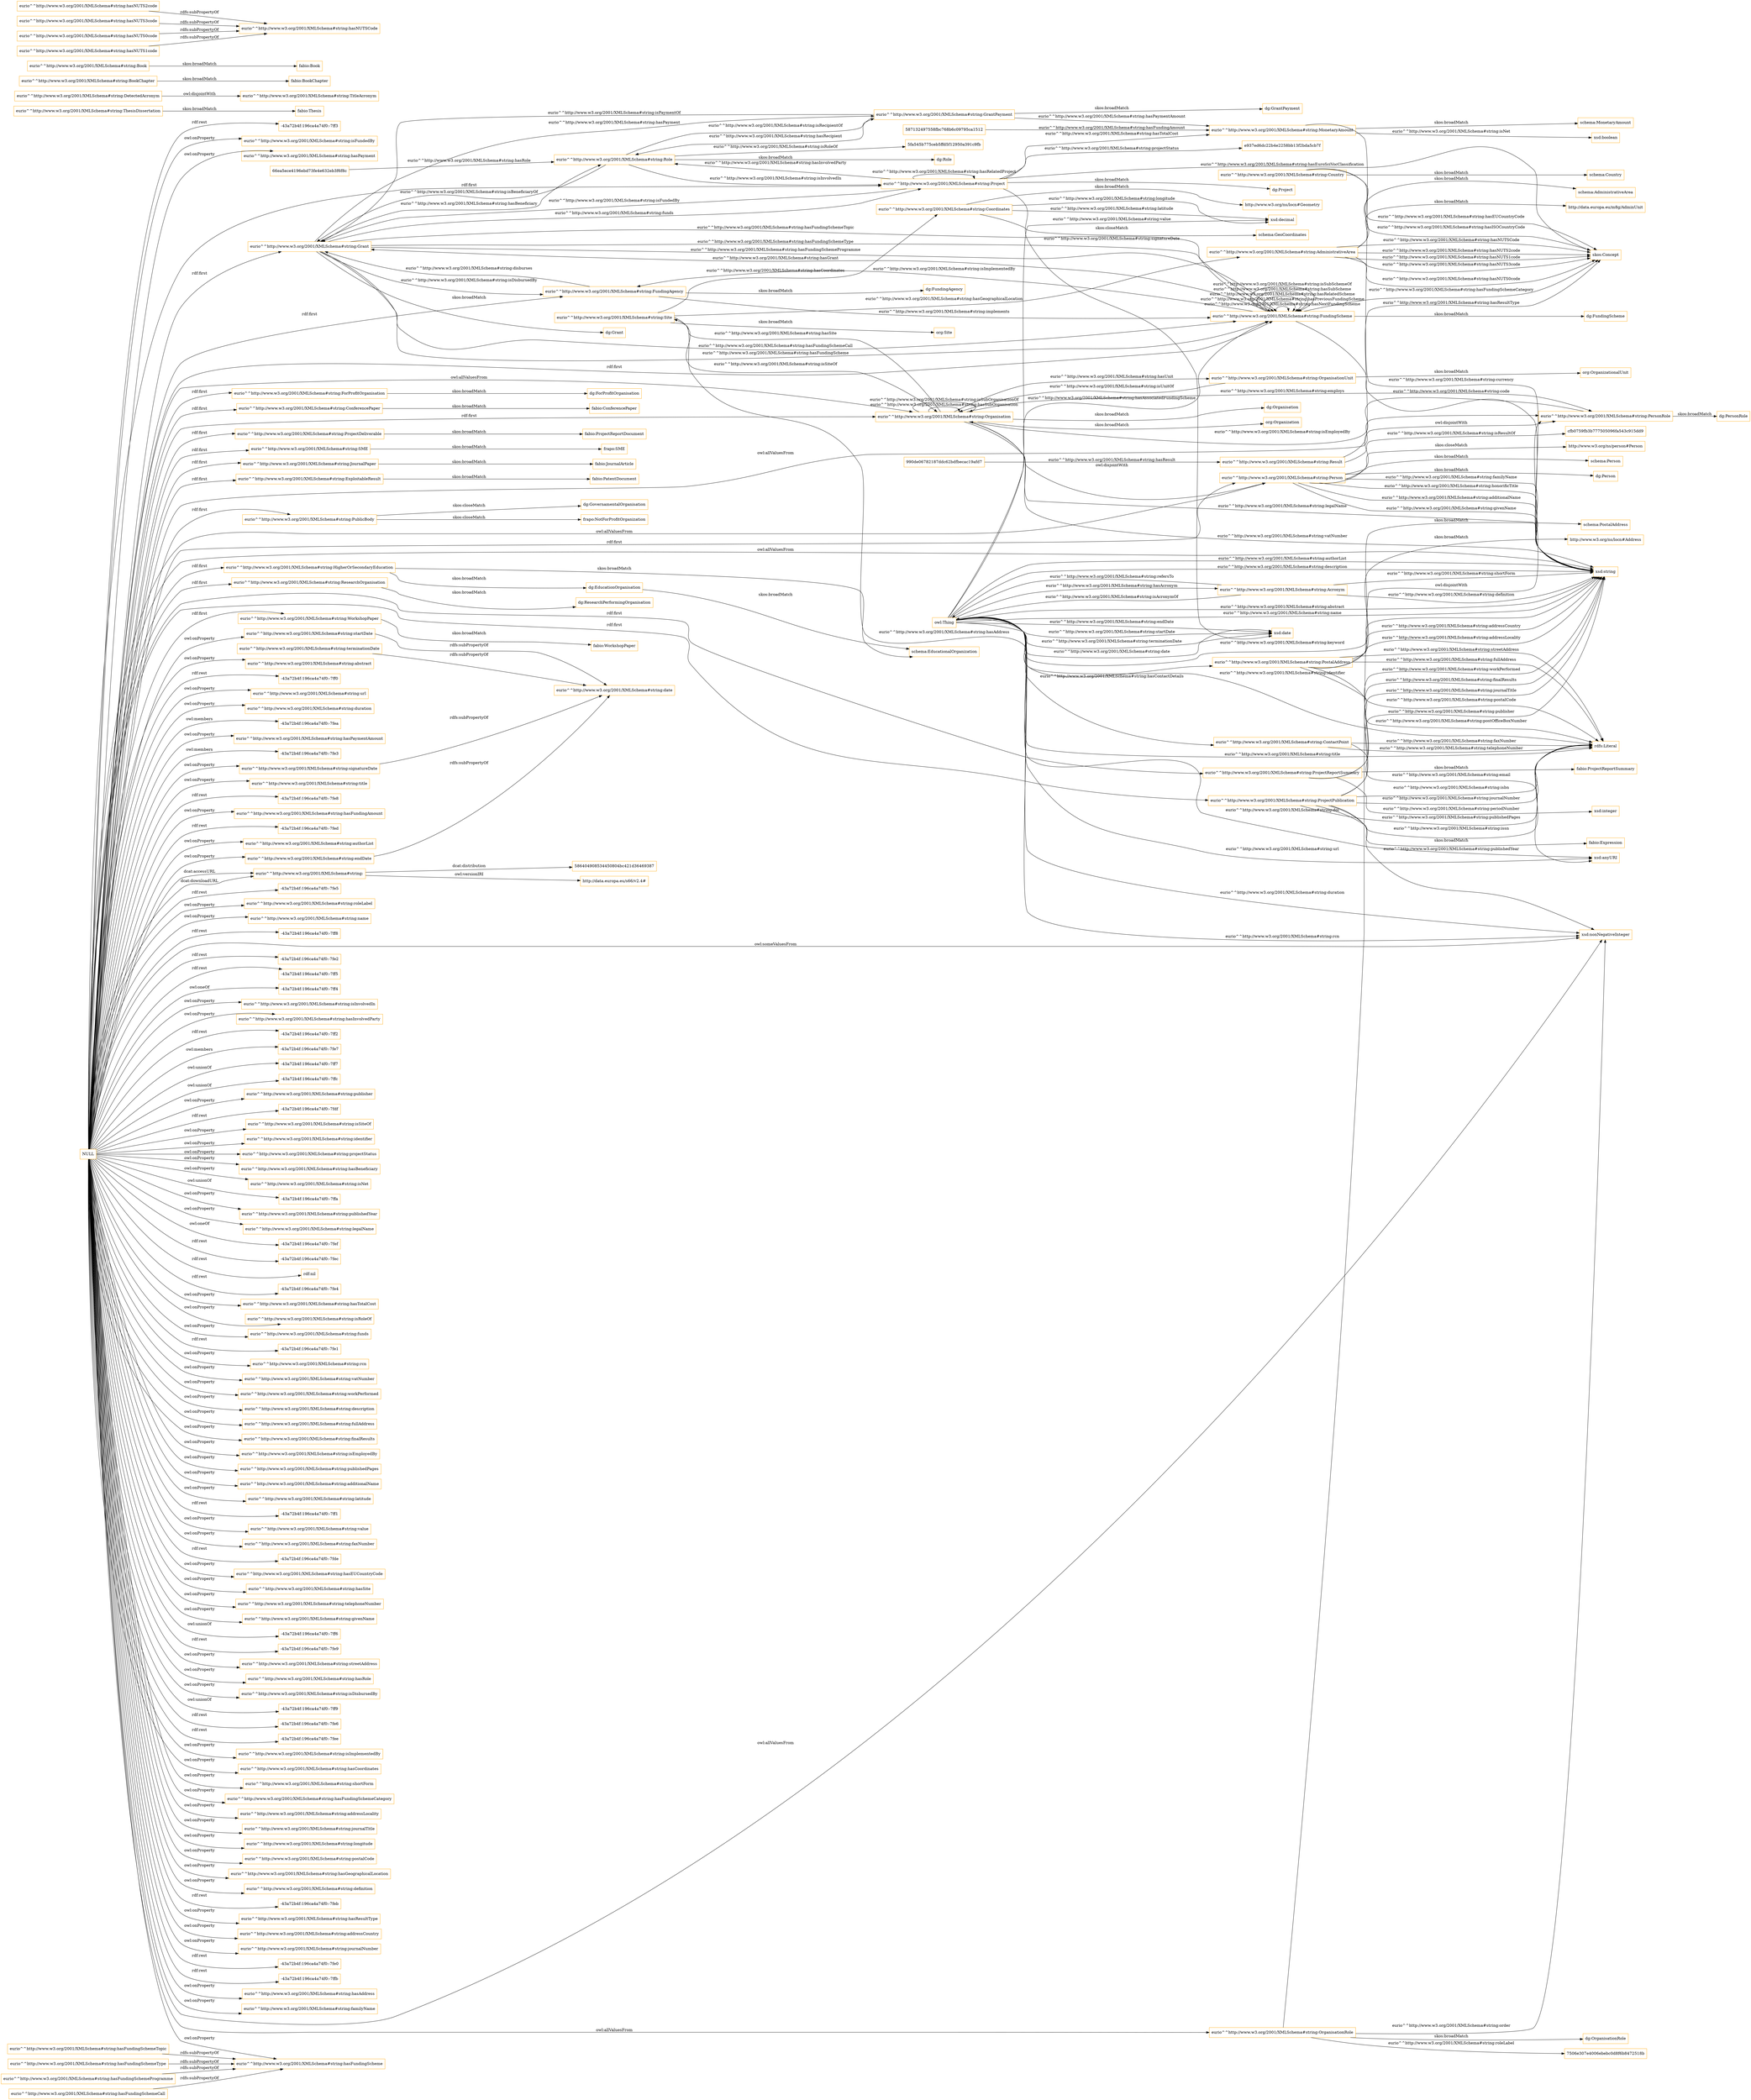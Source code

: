 digraph ar2dtool_diagram { 
rankdir=LR;
size="1501"
node [shape = rectangle, color="orange"]; "eurio^^http://www.w3.org/2001/XMLSchema#string:Grant" "eurio^^http://www.w3.org/2001/XMLSchema#string:Site" "eurio^^http://www.w3.org/2001/XMLSchema#string:AdministrativeArea" "eurio^^http://www.w3.org/2001/XMLSchema#string:Person" "eurio^^http://www.w3.org/2001/XMLSchema#string:ProjectReportSummary" "eurio^^http://www.w3.org/2001/XMLSchema#string:ThesisDissertation" "eurio^^http://www.w3.org/2001/XMLSchema#string:ForProfitOrganisation" "990de06782187ddc62bdfbecac19afd7" "eurio^^http://www.w3.org/2001/XMLSchema#string:ConferencePaper" "eurio^^http://www.w3.org/2001/XMLSchema#string:FundingAgency" "eurio^^http://www.w3.org/2001/XMLSchema#string:ProjectPublication" "eurio^^http://www.w3.org/2001/XMLSchema#string:ProjectDeliverable" "eurio^^http://www.w3.org/2001/XMLSchema#string:TitleAcronym" "eurio^^http://www.w3.org/2001/XMLSchema#string:Role" "eurio^^http://www.w3.org/2001/XMLSchema#string:SME" "eurio^^http://www.w3.org/2001/XMLSchema#string:DetectedAcronym" "eurio^^http://www.w3.org/2001/XMLSchema#string:JournalPaper" "66ea5ece4196ebd73fe4e632eb3f6f8c" "eurio^^http://www.w3.org/2001/XMLSchema#string:BookChapter" "eurio^^http://www.w3.org/2001/XMLSchema#string:GrantPayment" "eurio^^http://www.w3.org/2001/XMLSchema#string:ExploitableResult" "eurio^^http://www.w3.org/2001/XMLSchema#string:Book" "eurio^^http://www.w3.org/2001/XMLSchema#string:FundingScheme" "eurio^^http://www.w3.org/2001/XMLSchema#string:PublicBody" "eurio^^http://www.w3.org/2001/XMLSchema#string:Acronym" "eurio^^http://www.w3.org/2001/XMLSchema#string:Country" "cfb0759fb3b777505096fa543c915dd9" "eurio^^http://www.w3.org/2001/XMLSchema#string:Organisation" "5fa545b775ceb5ffd5f12950a391c9fb" "skos:Concept" "eurio^^http://www.w3.org/2001/XMLSchema#string:ContactPoint" "eurio^^http://www.w3.org/2001/XMLSchema#string:Coordinates" "eurio^^http://www.w3.org/2001/XMLSchema#string:HigherOrSecondaryEducation" "eurio^^http://www.w3.org/2001/XMLSchema#string:OrganisationRole" "eurio^^http://www.w3.org/2001/XMLSchema#string:PostalAddress" "eurio^^http://www.w3.org/2001/XMLSchema#string:ResearchOrganisation" "eurio^^http://www.w3.org/2001/XMLSchema#string:Result" "eurio^^http://www.w3.org/2001/XMLSchema#string:OrganisationUnit" "eurio^^http://www.w3.org/2001/XMLSchema#string:PersonRole" "eurio^^http://www.w3.org/2001/XMLSchema#string:Project" "587132497558fbc768b6c09795ca1512" "eurio^^http://www.w3.org/2001/XMLSchema#string:MonetaryAmount" "eurio^^http://www.w3.org/2001/XMLSchema#string:WorkshopPaper" ; /*classes style*/
	"eurio^^http://www.w3.org/2001/XMLSchema#string:signatureDate" -> "eurio^^http://www.w3.org/2001/XMLSchema#string:date" [ label = "rdfs:subPropertyOf" ];
	"eurio^^http://www.w3.org/2001/XMLSchema#string:SME" -> "frapo:SME" [ label = "skos:broadMatch" ];
	"eurio^^http://www.w3.org/2001/XMLSchema#string:Site" -> "org:Site" [ label = "skos:broadMatch" ];
	"eurio^^http://www.w3.org/2001/XMLSchema#string:ExploitableResult" -> "fabio:PatentDocument" [ label = "skos:broadMatch" ];
	"dg:EducationOrganisation" -> "schema:EducationalOrganization" [ label = "skos:broadMatch" ];
	"eurio^^http://www.w3.org/2001/XMLSchema#string:Project" -> "dg:Project" [ label = "skos:broadMatch" ];
	"eurio^^http://www.w3.org/2001/XMLSchema#string:MonetaryAmount" -> "schema:MonetaryAmount" [ label = "skos:broadMatch" ];
	"eurio^^http://www.w3.org/2001/XMLSchema#string:OrganisationRole" -> "dg:OrganisationRole" [ label = "skos:broadMatch" ];
	"eurio^^http://www.w3.org/2001/XMLSchema#string:OrganisationRole" -> "eurio^^http://www.w3.org/2001/XMLSchema#string:PersonRole" [ label = "owl:disjointWith" ];
	"eurio^^http://www.w3.org/2001/XMLSchema#string:endDate" -> "eurio^^http://www.w3.org/2001/XMLSchema#string:date" [ label = "rdfs:subPropertyOf" ];
	"eurio^^http://www.w3.org/2001/XMLSchema#string:hasFundingSchemeTopic" -> "eurio^^http://www.w3.org/2001/XMLSchema#string:hasFundingScheme" [ label = "rdfs:subPropertyOf" ];
	"eurio^^http://www.w3.org/2001/XMLSchema#string:ProjectDeliverable" -> "fabio:ProjectReportDocument" [ label = "skos:broadMatch" ];
	"eurio^^http://www.w3.org/2001/XMLSchema#string:DetectedAcronym" -> "eurio^^http://www.w3.org/2001/XMLSchema#string:TitleAcronym" [ label = "owl:disjointWith" ];
	"eurio^^http://www.w3.org/2001/XMLSchema#string:ForProfitOrganisation" -> "dg:ForProfitOrganisation" [ label = "skos:broadMatch" ];
	"eurio^^http://www.w3.org/2001/XMLSchema#string:Organisation" -> "dg:Organisation" [ label = "skos:broadMatch" ];
	"eurio^^http://www.w3.org/2001/XMLSchema#string:Organisation" -> "org:Organization" [ label = "skos:broadMatch" ];
	"eurio^^http://www.w3.org/2001/XMLSchema#string:Organisation" -> "eurio^^http://www.w3.org/2001/XMLSchema#string:Person" [ label = "owl:disjointWith" ];
	"eurio^^http://www.w3.org/2001/XMLSchema#string:Grant" -> "dg:Grant" [ label = "skos:broadMatch" ];
	"eurio^^http://www.w3.org/2001/XMLSchema#string:BookChapter" -> "fabio:BookChapter" [ label = "skos:broadMatch" ];
	"eurio^^http://www.w3.org/2001/XMLSchema#string:hasFundingSchemeType" -> "eurio^^http://www.w3.org/2001/XMLSchema#string:hasFundingScheme" [ label = "rdfs:subPropertyOf" ];
	"eurio^^http://www.w3.org/2001/XMLSchema#string:terminationDate" -> "eurio^^http://www.w3.org/2001/XMLSchema#string:date" [ label = "rdfs:subPropertyOf" ];
	"eurio^^http://www.w3.org/2001/XMLSchema#string:hasFundingSchemeProgramme" -> "eurio^^http://www.w3.org/2001/XMLSchema#string:hasFundingScheme" [ label = "rdfs:subPropertyOf" ];
	"eurio^^http://www.w3.org/2001/XMLSchema#string:ProjectPublication" -> "fabio:Expression" [ label = "skos:broadMatch" ];
	"eurio^^http://www.w3.org/2001/XMLSchema#string:hasNUTS2code" -> "eurio^^http://www.w3.org/2001/XMLSchema#string:hasNUTSCode" [ label = "rdfs:subPropertyOf" ];
	"eurio^^http://www.w3.org/2001/XMLSchema#string:hasFundingSchemeCall" -> "eurio^^http://www.w3.org/2001/XMLSchema#string:hasFundingScheme" [ label = "rdfs:subPropertyOf" ];
	"eurio^^http://www.w3.org/2001/XMLSchema#string:AdministrativeArea" -> "schema:AdministrativeArea" [ label = "skos:broadMatch" ];
	"eurio^^http://www.w3.org/2001/XMLSchema#string:AdministrativeArea" -> "http://data.europa.eu/m8g/AdminUnit" [ label = "skos:broadMatch" ];
	"eurio^^http://www.w3.org/2001/XMLSchema#string:ConferencePaper" -> "fabio:ConferencePaper" [ label = "skos:broadMatch" ];
	"eurio^^http://www.w3.org/2001/XMLSchema#string:hasNUTS3code" -> "eurio^^http://www.w3.org/2001/XMLSchema#string:hasNUTSCode" [ label = "rdfs:subPropertyOf" ];
	"eurio^^http://www.w3.org/2001/XMLSchema#string:hasNUTS0code" -> "eurio^^http://www.w3.org/2001/XMLSchema#string:hasNUTSCode" [ label = "rdfs:subPropertyOf" ];
	"eurio^^http://www.w3.org/2001/XMLSchema#string:hasNUTS1code" -> "eurio^^http://www.w3.org/2001/XMLSchema#string:hasNUTSCode" [ label = "rdfs:subPropertyOf" ];
	"eurio^^http://www.w3.org/2001/XMLSchema#string:ResearchOrganisation" -> "dg:ResearchPerformingOrganisation" [ label = "skos:broadMatch" ];
	"eurio^^http://www.w3.org/2001/XMLSchema#string:Country" -> "schema:Country" [ label = "skos:broadMatch" ];
	"eurio^^http://www.w3.org/2001/XMLSchema#string:" -> "586404908534450804bc421d36469387" [ label = "dcat:distribution" ];
	"eurio^^http://www.w3.org/2001/XMLSchema#string:" -> "http://data.europa.eu/s66/v2.4#" [ label = "owl:versionIRI" ];
	"NULL" -> "eurio^^http://www.w3.org/2001/XMLSchema#string:ForProfitOrganisation" [ label = "rdf:first" ];
	"NULL" -> "eurio^^http://www.w3.org/2001/XMLSchema#string:ProjectReportSummary" [ label = "rdf:first" ];
	"NULL" -> "eurio^^http://www.w3.org/2001/XMLSchema#string:ExploitableResult" [ label = "rdf:first" ];
	"NULL" -> "eurio^^http://www.w3.org/2001/XMLSchema#string:abstract" [ label = "owl:onProperty" ];
	"NULL" -> "eurio^^http://www.w3.org/2001/XMLSchema#string:PersonRole" [ label = "owl:allValuesFrom" ];
	"NULL" -> "-43a72b4f:196ca4a74f0:-7ff0" [ label = "rdf:rest" ];
	"NULL" -> "eurio^^http://www.w3.org/2001/XMLSchema#string:url" [ label = "owl:onProperty" ];
	"NULL" -> "eurio^^http://www.w3.org/2001/XMLSchema#string:endDate" [ label = "owl:onProperty" ];
	"NULL" -> "eurio^^http://www.w3.org/2001/XMLSchema#string:duration" [ label = "owl:onProperty" ];
	"NULL" -> "eurio^^http://www.w3.org/2001/XMLSchema#string:ProjectDeliverable" [ label = "rdf:first" ];
	"NULL" -> "eurio^^http://www.w3.org/2001/XMLSchema#string:Organisation" [ label = "owl:allValuesFrom" ];
	"NULL" -> "-43a72b4f:196ca4a74f0:-7fea" [ label = "owl:members" ];
	"NULL" -> "eurio^^http://www.w3.org/2001/XMLSchema#string:hasPaymentAmount" [ label = "owl:onProperty" ];
	"NULL" -> "-43a72b4f:196ca4a74f0:-7fe3" [ label = "owl:members" ];
	"NULL" -> "eurio^^http://www.w3.org/2001/XMLSchema#string:startDate" [ label = "owl:onProperty" ];
	"NULL" -> "eurio^^http://www.w3.org/2001/XMLSchema#string:title" [ label = "owl:onProperty" ];
	"NULL" -> "-43a72b4f:196ca4a74f0:-7fe8" [ label = "rdf:rest" ];
	"NULL" -> "eurio^^http://www.w3.org/2001/XMLSchema#string:hasFundingAmount" [ label = "owl:onProperty" ];
	"NULL" -> "-43a72b4f:196ca4a74f0:-7fed" [ label = "rdf:rest" ];
	"NULL" -> "eurio^^http://www.w3.org/2001/XMLSchema#string:authorList" [ label = "owl:onProperty" ];
	"NULL" -> "xsd:nonNegativeInteger" [ label = "owl:someValuesFrom" ];
	"NULL" -> "-43a72b4f:196ca4a74f0:-7fe5" [ label = "rdf:rest" ];
	"NULL" -> "eurio^^http://www.w3.org/2001/XMLSchema#string:roleLabel" [ label = "owl:onProperty" ];
	"NULL" -> "eurio^^http://www.w3.org/2001/XMLSchema#string:name" [ label = "owl:onProperty" ];
	"NULL" -> "-43a72b4f:196ca4a74f0:-7ff8" [ label = "rdf:rest" ];
	"NULL" -> "xsd:string" [ label = "owl:allValuesFrom" ];
	"NULL" -> "-43a72b4f:196ca4a74f0:-7fe2" [ label = "rdf:rest" ];
	"NULL" -> "eurio^^http://www.w3.org/2001/XMLSchema#string:Person" [ label = "rdf:first" ];
	"NULL" -> "eurio^^http://www.w3.org/2001/XMLSchema#string:SME" [ label = "rdf:first" ];
	"NULL" -> "eurio^^http://www.w3.org/2001/XMLSchema#string:FundingAgency" [ label = "rdf:first" ];
	"NULL" -> "-43a72b4f:196ca4a74f0:-7ff5" [ label = "rdf:rest" ];
	"NULL" -> "-43a72b4f:196ca4a74f0:-7ff4" [ label = "owl:oneOf" ];
	"NULL" -> "eurio^^http://www.w3.org/2001/XMLSchema#string:isInvolvedIn" [ label = "owl:onProperty" ];
	"NULL" -> "eurio^^http://www.w3.org/2001/XMLSchema#string:PublicBody" [ label = "rdf:first" ];
	"NULL" -> "eurio^^http://www.w3.org/2001/XMLSchema#string:hasInvolvedParty" [ label = "owl:onProperty" ];
	"NULL" -> "-43a72b4f:196ca4a74f0:-7ff2" [ label = "rdf:rest" ];
	"NULL" -> "-43a72b4f:196ca4a74f0:-7fe7" [ label = "owl:members" ];
	"NULL" -> "-43a72b4f:196ca4a74f0:-7ff7" [ label = "owl:unionOf" ];
	"NULL" -> "-43a72b4f:196ca4a74f0:-7ffc" [ label = "owl:unionOf" ];
	"NULL" -> "eurio^^http://www.w3.org/2001/XMLSchema#string:ConferencePaper" [ label = "rdf:first" ];
	"NULL" -> "eurio^^http://www.w3.org/2001/XMLSchema#string:publisher" [ label = "owl:onProperty" ];
	"NULL" -> "-43a72b4f:196ca4a74f0:-7fdf" [ label = "rdf:rest" ];
	"NULL" -> "eurio^^http://www.w3.org/2001/XMLSchema#string:FundingScheme" [ label = "rdf:first" ];
	"NULL" -> "eurio^^http://www.w3.org/2001/XMLSchema#string:isSiteOf" [ label = "owl:onProperty" ];
	"NULL" -> "eurio^^http://www.w3.org/2001/XMLSchema#string:identifier" [ label = "owl:onProperty" ];
	"NULL" -> "eurio^^http://www.w3.org/2001/XMLSchema#string:projectStatus" [ label = "owl:onProperty" ];
	"NULL" -> "eurio^^http://www.w3.org/2001/XMLSchema#string:hasBeneficiary" [ label = "owl:onProperty" ];
	"NULL" -> "eurio^^http://www.w3.org/2001/XMLSchema#string:isNet" [ label = "owl:onProperty" ];
	"NULL" -> "eurio^^http://www.w3.org/2001/XMLSchema#string:HigherOrSecondaryEducation" [ label = "rdf:first" ];
	"NULL" -> "eurio^^http://www.w3.org/2001/XMLSchema#string:ResearchOrganisation" [ label = "rdf:first" ];
	"NULL" -> "-43a72b4f:196ca4a74f0:-7ffa" [ label = "owl:unionOf" ];
	"NULL" -> "eurio^^http://www.w3.org/2001/XMLSchema#string:publishedYear" [ label = "owl:onProperty" ];
	"NULL" -> "eurio^^http://www.w3.org/2001/XMLSchema#string:legalName" [ label = "owl:onProperty" ];
	"NULL" -> "-43a72b4f:196ca4a74f0:-7fef" [ label = "owl:oneOf" ];
	"NULL" -> "-43a72b4f:196ca4a74f0:-7fec" [ label = "rdf:rest" ];
	"NULL" -> "rdf:nil" [ label = "rdf:rest" ];
	"NULL" -> "-43a72b4f:196ca4a74f0:-7fe4" [ label = "rdf:rest" ];
	"NULL" -> "eurio^^http://www.w3.org/2001/XMLSchema#string:hasTotalCost" [ label = "owl:onProperty" ];
	"NULL" -> "eurio^^http://www.w3.org/2001/XMLSchema#string:isRoleOf" [ label = "owl:onProperty" ];
	"NULL" -> "eurio^^http://www.w3.org/2001/XMLSchema#string:funds" [ label = "owl:onProperty" ];
	"NULL" -> "-43a72b4f:196ca4a74f0:-7fe1" [ label = "rdf:rest" ];
	"NULL" -> "eurio^^http://www.w3.org/2001/XMLSchema#string:rcn" [ label = "owl:onProperty" ];
	"NULL" -> "eurio^^http://www.w3.org/2001/XMLSchema#string:vatNumber" [ label = "owl:onProperty" ];
	"NULL" -> "xsd:nonNegativeInteger" [ label = "owl:allValuesFrom" ];
	"NULL" -> "eurio^^http://www.w3.org/2001/XMLSchema#string:workPerformed" [ label = "owl:onProperty" ];
	"NULL" -> "eurio^^http://www.w3.org/2001/XMLSchema#string:description" [ label = "owl:onProperty" ];
	"NULL" -> "eurio^^http://www.w3.org/2001/XMLSchema#string:fullAddress" [ label = "owl:onProperty" ];
	"NULL" -> "eurio^^http://www.w3.org/2001/XMLSchema#string:finalResults" [ label = "owl:onProperty" ];
	"NULL" -> "eurio^^http://www.w3.org/2001/XMLSchema#string:signatureDate" [ label = "owl:onProperty" ];
	"NULL" -> "eurio^^http://www.w3.org/2001/XMLSchema#string:isEmployedBy" [ label = "owl:onProperty" ];
	"NULL" -> "eurio^^http://www.w3.org/2001/XMLSchema#string:publishedPages" [ label = "owl:onProperty" ];
	"NULL" -> "eurio^^http://www.w3.org/2001/XMLSchema#string:Project" [ label = "rdf:first" ];
	"NULL" -> "eurio^^http://www.w3.org/2001/XMLSchema#string:additionalName" [ label = "owl:onProperty" ];
	"NULL" -> "eurio^^http://www.w3.org/2001/XMLSchema#string:latitude" [ label = "owl:onProperty" ];
	"NULL" -> "-43a72b4f:196ca4a74f0:-7ff1" [ label = "rdf:rest" ];
	"NULL" -> "eurio^^http://www.w3.org/2001/XMLSchema#string:Person" [ label = "owl:allValuesFrom" ];
	"NULL" -> "eurio^^http://www.w3.org/2001/XMLSchema#string:value" [ label = "owl:onProperty" ];
	"NULL" -> "eurio^^http://www.w3.org/2001/XMLSchema#string:faxNumber" [ label = "owl:onProperty" ];
	"NULL" -> "eurio^^http://www.w3.org/2001/XMLSchema#string:Organisation" [ label = "rdf:first" ];
	"NULL" -> "-43a72b4f:196ca4a74f0:-7fde" [ label = "rdf:rest" ];
	"NULL" -> "eurio^^http://www.w3.org/2001/XMLSchema#string:hasEUCountryCode" [ label = "owl:onProperty" ];
	"NULL" -> "eurio^^http://www.w3.org/2001/XMLSchema#string:ProjectPublication" [ label = "rdf:first" ];
	"NULL" -> "eurio^^http://www.w3.org/2001/XMLSchema#string:hasSite" [ label = "owl:onProperty" ];
	"NULL" -> "eurio^^http://www.w3.org/2001/XMLSchema#string:telephoneNumber" [ label = "owl:onProperty" ];
	"NULL" -> "eurio^^http://www.w3.org/2001/XMLSchema#string:givenName" [ label = "owl:onProperty" ];
	"NULL" -> "-43a72b4f:196ca4a74f0:-7ff6" [ label = "owl:unionOf" ];
	"NULL" -> "-43a72b4f:196ca4a74f0:-7fe9" [ label = "rdf:rest" ];
	"NULL" -> "eurio^^http://www.w3.org/2001/XMLSchema#string:streetAddress" [ label = "owl:onProperty" ];
	"NULL" -> "eurio^^http://www.w3.org/2001/XMLSchema#string:hasFundingScheme" [ label = "owl:onProperty" ];
	"NULL" -> "eurio^^http://www.w3.org/2001/XMLSchema#string:hasRole" [ label = "owl:onProperty" ];
	"NULL" -> "eurio^^http://www.w3.org/2001/XMLSchema#string:isDisbursedBy" [ label = "owl:onProperty" ];
	"NULL" -> "-43a72b4f:196ca4a74f0:-7ff9" [ label = "owl:unionOf" ];
	"NULL" -> "-43a72b4f:196ca4a74f0:-7fe6" [ label = "rdf:rest" ];
	"NULL" -> "-43a72b4f:196ca4a74f0:-7fee" [ label = "rdf:rest" ];
	"NULL" -> "eurio^^http://www.w3.org/2001/XMLSchema#string:isImplementedBy" [ label = "owl:onProperty" ];
	"NULL" -> "eurio^^http://www.w3.org/2001/XMLSchema#string:hasCoordinates" [ label = "owl:onProperty" ];
	"NULL" -> "eurio^^http://www.w3.org/2001/XMLSchema#string:shortForm" [ label = "owl:onProperty" ];
	"NULL" -> "eurio^^http://www.w3.org/2001/XMLSchema#string:hasFundingSchemeCategory" [ label = "owl:onProperty" ];
	"NULL" -> "eurio^^http://www.w3.org/2001/XMLSchema#string:addressLocality" [ label = "owl:onProperty" ];
	"NULL" -> "eurio^^http://www.w3.org/2001/XMLSchema#string:journalTitle" [ label = "owl:onProperty" ];
	"NULL" -> "eurio^^http://www.w3.org/2001/XMLSchema#string:longitude" [ label = "owl:onProperty" ];
	"NULL" -> "eurio^^http://www.w3.org/2001/XMLSchema#string:postalCode" [ label = "owl:onProperty" ];
	"NULL" -> "eurio^^http://www.w3.org/2001/XMLSchema#string:hasGeographicalLocation" [ label = "owl:onProperty" ];
	"NULL" -> "eurio^^http://www.w3.org/2001/XMLSchema#string:definition" [ label = "owl:onProperty" ];
	"NULL" -> "-43a72b4f:196ca4a74f0:-7feb" [ label = "rdf:rest" ];
	"NULL" -> "eurio^^http://www.w3.org/2001/XMLSchema#string:Grant" [ label = "rdf:first" ];
	"NULL" -> "eurio^^http://www.w3.org/2001/XMLSchema#string:hasResultType" [ label = "owl:onProperty" ];
	"NULL" -> "eurio^^http://www.w3.org/2001/XMLSchema#string:" [ label = "dcat:downloadURL" ];
	"NULL" -> "eurio^^http://www.w3.org/2001/XMLSchema#string:addressCountry" [ label = "owl:onProperty" ];
	"NULL" -> "eurio^^http://www.w3.org/2001/XMLSchema#string:" [ label = "dcat:accessURL" ];
	"NULL" -> "eurio^^http://www.w3.org/2001/XMLSchema#string:journalNumber" [ label = "owl:onProperty" ];
	"NULL" -> "-43a72b4f:196ca4a74f0:-7fe0" [ label = "rdf:rest" ];
	"NULL" -> "eurio^^http://www.w3.org/2001/XMLSchema#string:JournalPaper" [ label = "rdf:first" ];
	"NULL" -> "eurio^^http://www.w3.org/2001/XMLSchema#string:WorkshopPaper" [ label = "rdf:first" ];
	"NULL" -> "-43a72b4f:196ca4a74f0:-7ffb" [ label = "rdf:rest" ];
	"NULL" -> "eurio^^http://www.w3.org/2001/XMLSchema#string:hasAddress" [ label = "owl:onProperty" ];
	"NULL" -> "eurio^^http://www.w3.org/2001/XMLSchema#string:familyName" [ label = "owl:onProperty" ];
	"NULL" -> "-43a72b4f:196ca4a74f0:-7ff3" [ label = "rdf:rest" ];
	"NULL" -> "eurio^^http://www.w3.org/2001/XMLSchema#string:OrganisationRole" [ label = "owl:allValuesFrom" ];
	"NULL" -> "eurio^^http://www.w3.org/2001/XMLSchema#string:isFundedBy" [ label = "owl:onProperty" ];
	"NULL" -> "eurio^^http://www.w3.org/2001/XMLSchema#string:hasPayment" [ label = "owl:onProperty" ];
	"eurio^^http://www.w3.org/2001/XMLSchema#string:OrganisationUnit" -> "org:OrganizationalUnit" [ label = "skos:broadMatch" ];
	"eurio^^http://www.w3.org/2001/XMLSchema#string:Role" -> "dg:Role" [ label = "skos:broadMatch" ];
	"eurio^^http://www.w3.org/2001/XMLSchema#string:PublicBody" -> "dg:GovernamentalOrganisation" [ label = "skos:closeMatch" ];
	"eurio^^http://www.w3.org/2001/XMLSchema#string:PublicBody" -> "frapo:NotForProfitOrganization" [ label = "skos:closeMatch" ];
	"eurio^^http://www.w3.org/2001/XMLSchema#string:Person" -> "http://www.w3.org/ns/person#Person" [ label = "skos:closeMatch" ];
	"eurio^^http://www.w3.org/2001/XMLSchema#string:Person" -> "schema:Person" [ label = "skos:broadMatch" ];
	"eurio^^http://www.w3.org/2001/XMLSchema#string:Person" -> "eurio^^http://www.w3.org/2001/XMLSchema#string:PersonRole" [ label = "owl:disjointWith" ];
	"eurio^^http://www.w3.org/2001/XMLSchema#string:Person" -> "dg:Person" [ label = "skos:broadMatch" ];
	"eurio^^http://www.w3.org/2001/XMLSchema#string:Coordinates" -> "schema:GeoCoordinates" [ label = "skos:closeMatch" ];
	"eurio^^http://www.w3.org/2001/XMLSchema#string:Coordinates" -> "http://www.w3.org/ns/locn#Geometry" [ label = "skos:broadMatch" ];
	"eurio^^http://www.w3.org/2001/XMLSchema#string:FundingAgency" -> "dg:FundingAgency" [ label = "skos:broadMatch" ];
	"eurio^^http://www.w3.org/2001/XMLSchema#string:PostalAddress" -> "schema:PostalAddress" [ label = "skos:broadMatch" ];
	"eurio^^http://www.w3.org/2001/XMLSchema#string:PostalAddress" -> "http://www.w3.org/ns/locn#Address" [ label = "skos:broadMatch" ];
	"eurio^^http://www.w3.org/2001/XMLSchema#string:HigherOrSecondaryEducation" -> "dg:EducationOrganisation" [ label = "skos:broadMatch" ];
	"eurio^^http://www.w3.org/2001/XMLSchema#string:HigherOrSecondaryEducation" -> "schema:EducationalOrganization" [ label = "skos:broadMatch" ];
	"eurio^^http://www.w3.org/2001/XMLSchema#string:GrantPayment" -> "dg:GrantPayment" [ label = "skos:broadMatch" ];
	"eurio^^http://www.w3.org/2001/XMLSchema#string:startDate" -> "eurio^^http://www.w3.org/2001/XMLSchema#string:date" [ label = "rdfs:subPropertyOf" ];
	"eurio^^http://www.w3.org/2001/XMLSchema#string:WorkshopPaper" -> "fabio:WorkshopPaper" [ label = "skos:broadMatch" ];
	"eurio^^http://www.w3.org/2001/XMLSchema#string:PersonRole" -> "dg:PersonRole" [ label = "skos:broadMatch" ];
	"eurio^^http://www.w3.org/2001/XMLSchema#string:ProjectReportSummary" -> "fabio:ProjectReportSummary" [ label = "skos:broadMatch" ];
	"eurio^^http://www.w3.org/2001/XMLSchema#string:ThesisDissertation" -> "fabio:Thesis" [ label = "skos:broadMatch" ];
	"eurio^^http://www.w3.org/2001/XMLSchema#string:Book" -> "fabio:Book" [ label = "skos:broadMatch" ];
	"eurio^^http://www.w3.org/2001/XMLSchema#string:FundingScheme" -> "dg:FundingScheme" [ label = "skos:broadMatch" ];
	"eurio^^http://www.w3.org/2001/XMLSchema#string:JournalPaper" -> "fabio:JournalArticle" [ label = "skos:broadMatch" ];
	"eurio^^http://www.w3.org/2001/XMLSchema#string:GrantPayment" -> "eurio^^http://www.w3.org/2001/XMLSchema#string:Grant" [ label = "eurio^^http://www.w3.org/2001/XMLSchema#string:isPaymentOf" ];
	"eurio^^http://www.w3.org/2001/XMLSchema#string:ProjectPublication" -> "xsd:string" [ label = "eurio^^http://www.w3.org/2001/XMLSchema#string:journalTitle" ];
	"eurio^^http://www.w3.org/2001/XMLSchema#string:AdministrativeArea" -> "skos:Concept" [ label = "eurio^^http://www.w3.org/2001/XMLSchema#string:hasNUTS0code" ];
	"eurio^^http://www.w3.org/2001/XMLSchema#string:GrantPayment" -> "eurio^^http://www.w3.org/2001/XMLSchema#string:Role" [ label = "eurio^^http://www.w3.org/2001/XMLSchema#string:hasRecipient" ];
	"owl:Thing" -> "eurio^^http://www.w3.org/2001/XMLSchema#string:Acronym" [ label = "eurio^^http://www.w3.org/2001/XMLSchema#string:hasAcronym" ];
	"eurio^^http://www.w3.org/2001/XMLSchema#string:ProjectPublication" -> "rdfs:Literal" [ label = "eurio^^http://www.w3.org/2001/XMLSchema#string:journalNumber" ];
	"eurio^^http://www.w3.org/2001/XMLSchema#string:MonetaryAmount" -> "xsd:boolean" [ label = "eurio^^http://www.w3.org/2001/XMLSchema#string:isNet" ];
	"eurio^^http://www.w3.org/2001/XMLSchema#string:Acronym" -> "owl:Thing" [ label = "eurio^^http://www.w3.org/2001/XMLSchema#string:isAcronymOf" ];
	"eurio^^http://www.w3.org/2001/XMLSchema#string:Result" -> "skos:Concept" [ label = "eurio^^http://www.w3.org/2001/XMLSchema#string:hasResultType" ];
	"owl:Thing" -> "xsd:date" [ label = "eurio^^http://www.w3.org/2001/XMLSchema#string:terminationDate" ];
	"eurio^^http://www.w3.org/2001/XMLSchema#string:Coordinates" -> "xsd:decimal" [ label = "eurio^^http://www.w3.org/2001/XMLSchema#string:longitude" ];
	"eurio^^http://www.w3.org/2001/XMLSchema#string:PostalAddress" -> "xsd:string" [ label = "eurio^^http://www.w3.org/2001/XMLSchema#string:addressCountry" ];
	"eurio^^http://www.w3.org/2001/XMLSchema#string:ContactPoint" -> "rdfs:Literal" [ label = "eurio^^http://www.w3.org/2001/XMLSchema#string:faxNumber" ];
	"eurio^^http://www.w3.org/2001/XMLSchema#string:ProjectReportSummary" -> "xsd:integer" [ label = "eurio^^http://www.w3.org/2001/XMLSchema#string:periodNumber" ];
	"eurio^^http://www.w3.org/2001/XMLSchema#string:Acronym" -> "xsd:string" [ label = "eurio^^http://www.w3.org/2001/XMLSchema#string:shortForm" ];
	"eurio^^http://www.w3.org/2001/XMLSchema#string:Grant" -> "eurio^^http://www.w3.org/2001/XMLSchema#string:FundingScheme" [ label = "eurio^^http://www.w3.org/2001/XMLSchema#string:hasFundingSchemeProgramme" ];
	"eurio^^http://www.w3.org/2001/XMLSchema#string:Project" -> "eurio^^http://www.w3.org/2001/XMLSchema#string:Grant" [ label = "eurio^^http://www.w3.org/2001/XMLSchema#string:isFundedBy" ];
	"owl:Thing" -> "eurio^^http://www.w3.org/2001/XMLSchema#string:ContactPoint" [ label = "eurio^^http://www.w3.org/2001/XMLSchema#string:hasContactDetails" ];
	"eurio^^http://www.w3.org/2001/XMLSchema#string:Person" -> "xsd:string" [ label = "eurio^^http://www.w3.org/2001/XMLSchema#string:honorificTitle" ];
	"eurio^^http://www.w3.org/2001/XMLSchema#string:Acronym" -> "xsd:string" [ label = "eurio^^http://www.w3.org/2001/XMLSchema#string:definition" ];
	"eurio^^http://www.w3.org/2001/XMLSchema#string:FundingScheme" -> "eurio^^http://www.w3.org/2001/XMLSchema#string:Grant" [ label = "eurio^^http://www.w3.org/2001/XMLSchema#string:hasGrant" ];
	"owl:Thing" -> "xsd:date" [ label = "eurio^^http://www.w3.org/2001/XMLSchema#string:date" ];
	"eurio^^http://www.w3.org/2001/XMLSchema#string:FundingScheme" -> "eurio^^http://www.w3.org/2001/XMLSchema#string:FundingScheme" [ label = "eurio^^http://www.w3.org/2001/XMLSchema#string:hasNextFundingScheme" ];
	"eurio^^http://www.w3.org/2001/XMLSchema#string:ProjectPublication" -> "xsd:nonNegativeInteger" [ label = "eurio^^http://www.w3.org/2001/XMLSchema#string:publishedYear" ];
	"eurio^^http://www.w3.org/2001/XMLSchema#string:Organisation" -> "eurio^^http://www.w3.org/2001/XMLSchema#string:Organisation" [ label = "eurio^^http://www.w3.org/2001/XMLSchema#string:hasSubOrganisation" ];
	"eurio^^http://www.w3.org/2001/XMLSchema#string:Role" -> "eurio^^http://www.w3.org/2001/XMLSchema#string:Grant" [ label = "eurio^^http://www.w3.org/2001/XMLSchema#string:isBeneficiaryOf" ];
	"eurio^^http://www.w3.org/2001/XMLSchema#string:Role" -> "5fa545b775ceb5ffd5f12950a391c9fb" [ label = "eurio^^http://www.w3.org/2001/XMLSchema#string:isRoleOf" ];
	"eurio^^http://www.w3.org/2001/XMLSchema#string:Site" -> "eurio^^http://www.w3.org/2001/XMLSchema#string:Organisation" [ label = "eurio^^http://www.w3.org/2001/XMLSchema#string:isSiteOf" ];
	"eurio^^http://www.w3.org/2001/XMLSchema#string:Acronym" -> "owl:Thing" [ label = "eurio^^http://www.w3.org/2001/XMLSchema#string:refersTo" ];
	"eurio^^http://www.w3.org/2001/XMLSchema#string:AdministrativeArea" -> "skos:Concept" [ label = "eurio^^http://www.w3.org/2001/XMLSchema#string:hasNUTSCode" ];
	"owl:Thing" -> "xsd:string" [ label = "eurio^^http://www.w3.org/2001/XMLSchema#string:abstract" ];
	"eurio^^http://www.w3.org/2001/XMLSchema#string:Role" -> "eurio^^http://www.w3.org/2001/XMLSchema#string:GrantPayment" [ label = "eurio^^http://www.w3.org/2001/XMLSchema#string:isRecipientOf" ];
	"eurio^^http://www.w3.org/2001/XMLSchema#string:OrganisationRole" -> "7506e307e4006ebebc0d8f6b8472518b" [ label = "eurio^^http://www.w3.org/2001/XMLSchema#string:roleLabel" ];
	"eurio^^http://www.w3.org/2001/XMLSchema#string:Site" -> "eurio^^http://www.w3.org/2001/XMLSchema#string:Coordinates" [ label = "eurio^^http://www.w3.org/2001/XMLSchema#string:hasCoordinates" ];
	"eurio^^http://www.w3.org/2001/XMLSchema#string:Site" -> "eurio^^http://www.w3.org/2001/XMLSchema#string:PostalAddress" [ label = "eurio^^http://www.w3.org/2001/XMLSchema#string:hasAddress" ];
	"eurio^^http://www.w3.org/2001/XMLSchema#string:ProjectReportSummary" -> "xsd:string" [ label = "eurio^^http://www.w3.org/2001/XMLSchema#string:workPerformed" ];
	"owl:Thing" -> "xsd:string" [ label = "eurio^^http://www.w3.org/2001/XMLSchema#string:name" ];
	"eurio^^http://www.w3.org/2001/XMLSchema#string:OrganisationRole" -> "xsd:nonNegativeInteger" [ label = "eurio^^http://www.w3.org/2001/XMLSchema#string:order" ];
	"eurio^^http://www.w3.org/2001/XMLSchema#string:Project" -> "skos:Concept" [ label = "eurio^^http://www.w3.org/2001/XMLSchema#string:hasEuroSciVocClassification" ];
	"eurio^^http://www.w3.org/2001/XMLSchema#string:ContactPoint" -> "xsd:anyURI" [ label = "eurio^^http://www.w3.org/2001/XMLSchema#string:email" ];
	"eurio^^http://www.w3.org/2001/XMLSchema#string:Person" -> "xsd:string" [ label = "eurio^^http://www.w3.org/2001/XMLSchema#string:additionalName" ];
	"eurio^^http://www.w3.org/2001/XMLSchema#string:PostalAddress" -> "rdfs:Literal" [ label = "eurio^^http://www.w3.org/2001/XMLSchema#string:streetAddress" ];
	"eurio^^http://www.w3.org/2001/XMLSchema#string:MonetaryAmount" -> "xsd:string" [ label = "eurio^^http://www.w3.org/2001/XMLSchema#string:currency" ];
	"eurio^^http://www.w3.org/2001/XMLSchema#string:Coordinates" -> "xsd:decimal" [ label = "eurio^^http://www.w3.org/2001/XMLSchema#string:latitude" ];
	"eurio^^http://www.w3.org/2001/XMLSchema#string:Project" -> "eurio^^http://www.w3.org/2001/XMLSchema#string:MonetaryAmount" [ label = "eurio^^http://www.w3.org/2001/XMLSchema#string:hasTotalCost" ];
	"owl:Thing" -> "xsd:string" [ label = "eurio^^http://www.w3.org/2001/XMLSchema#string:keyword" ];
	"owl:Thing" -> "xsd:anyURI" [ label = "eurio^^http://www.w3.org/2001/XMLSchema#string:doi" ];
	"eurio^^http://www.w3.org/2001/XMLSchema#string:AdministrativeArea" -> "skos:Concept" [ label = "eurio^^http://www.w3.org/2001/XMLSchema#string:hasNUTS2code" ];
	"eurio^^http://www.w3.org/2001/XMLSchema#string:Person" -> "xsd:string" [ label = "eurio^^http://www.w3.org/2001/XMLSchema#string:givenName" ];
	"owl:Thing" -> "xsd:date" [ label = "eurio^^http://www.w3.org/2001/XMLSchema#string:endDate" ];
	"eurio^^http://www.w3.org/2001/XMLSchema#string:PostalAddress" -> "rdfs:Literal" [ label = "eurio^^http://www.w3.org/2001/XMLSchema#string:fullAddress" ];
	"eurio^^http://www.w3.org/2001/XMLSchema#string:ProjectPublication" -> "xsd:string" [ label = "eurio^^http://www.w3.org/2001/XMLSchema#string:publisher" ];
	"owl:Thing" -> "xsd:date" [ label = "eurio^^http://www.w3.org/2001/XMLSchema#string:startDate" ];
	"eurio^^http://www.w3.org/2001/XMLSchema#string:FundingScheme" -> "eurio^^http://www.w3.org/2001/XMLSchema#string:FundingScheme" [ label = "eurio^^http://www.w3.org/2001/XMLSchema#string:hasPreviousFundingScheme" ];
	"owl:Thing" -> "xsd:anyURI" [ label = "eurio^^http://www.w3.org/2001/XMLSchema#string:url" ];
	"eurio^^http://www.w3.org/2001/XMLSchema#string:PostalAddress" -> "rdfs:Literal" [ label = "eurio^^http://www.w3.org/2001/XMLSchema#string:postalCode" ];
	"eurio^^http://www.w3.org/2001/XMLSchema#string:Person" -> "xsd:string" [ label = "eurio^^http://www.w3.org/2001/XMLSchema#string:familyName" ];
	"eurio^^http://www.w3.org/2001/XMLSchema#string:Role" -> "eurio^^http://www.w3.org/2001/XMLSchema#string:Project" [ label = "eurio^^http://www.w3.org/2001/XMLSchema#string:isInvolvedIn" ];
	"587132497558fbc768b6c09795ca1512" -> "eurio^^http://www.w3.org/2001/XMLSchema#string:MonetaryAmount" [ label = "eurio^^http://www.w3.org/2001/XMLSchema#string:hasFundingAmount" ];
	"eurio^^http://www.w3.org/2001/XMLSchema#string:FundingScheme" -> "skos:Concept" [ label = "eurio^^http://www.w3.org/2001/XMLSchema#string:hasFundingSchemeCategory" ];
	"eurio^^http://www.w3.org/2001/XMLSchema#string:Grant" -> "eurio^^http://www.w3.org/2001/XMLSchema#string:FundingScheme" [ label = "eurio^^http://www.w3.org/2001/XMLSchema#string:hasFundingSchemeCall" ];
	"eurio^^http://www.w3.org/2001/XMLSchema#string:Project" -> "e937ed6dc22b4e2258bb13f2bda5cb7f" [ label = "eurio^^http://www.w3.org/2001/XMLSchema#string:projectStatus" ];
	"eurio^^http://www.w3.org/2001/XMLSchema#string:Result" -> "cfb0759fb3b777505096fa543c915dd9" [ label = "eurio^^http://www.w3.org/2001/XMLSchema#string:isResultOf" ];
	"eurio^^http://www.w3.org/2001/XMLSchema#string:Project" -> "eurio^^http://www.w3.org/2001/XMLSchema#string:Role" [ label = "eurio^^http://www.w3.org/2001/XMLSchema#string:hasInvolvedParty" ];
	"owl:Thing" -> "xsd:nonNegativeInteger" [ label = "eurio^^http://www.w3.org/2001/XMLSchema#string:rcn" ];
	"eurio^^http://www.w3.org/2001/XMLSchema#string:OrganisationUnit" -> "eurio^^http://www.w3.org/2001/XMLSchema#string:Organisation" [ label = "eurio^^http://www.w3.org/2001/XMLSchema#string:isUnitOf" ];
	"eurio^^http://www.w3.org/2001/XMLSchema#string:Organisation" -> "xsd:string" [ label = "eurio^^http://www.w3.org/2001/XMLSchema#string:legalName" ];
	"eurio^^http://www.w3.org/2001/XMLSchema#string:ContactPoint" -> "rdfs:Literal" [ label = "eurio^^http://www.w3.org/2001/XMLSchema#string:telephoneNumber" ];
	"eurio^^http://www.w3.org/2001/XMLSchema#string:ProjectPublication" -> "rdfs:Literal" [ label = "eurio^^http://www.w3.org/2001/XMLSchema#string:publishedPages" ];
	"eurio^^http://www.w3.org/2001/XMLSchema#string:FundingScheme" -> "eurio^^http://www.w3.org/2001/XMLSchema#string:FundingAgency" [ label = "eurio^^http://www.w3.org/2001/XMLSchema#string:isImplementedBy" ];
	"eurio^^http://www.w3.org/2001/XMLSchema#string:Project" -> "xsd:date" [ label = "eurio^^http://www.w3.org/2001/XMLSchema#string:signatureDate" ];
	"eurio^^http://www.w3.org/2001/XMLSchema#string:AdministrativeArea" -> "skos:Concept" [ label = "eurio^^http://www.w3.org/2001/XMLSchema#string:hasNUTS1code" ];
	"eurio^^http://www.w3.org/2001/XMLSchema#string:GrantPayment" -> "eurio^^http://www.w3.org/2001/XMLSchema#string:MonetaryAmount" [ label = "eurio^^http://www.w3.org/2001/XMLSchema#string:hasPaymentAmount" ];
	"eurio^^http://www.w3.org/2001/XMLSchema#string:FundingScheme" -> "eurio^^http://www.w3.org/2001/XMLSchema#string:FundingScheme" [ label = "eurio^^http://www.w3.org/2001/XMLSchema#string:hasRelatedScheme" ];
	"owl:Thing" -> "xsd:decimal" [ label = "eurio^^http://www.w3.org/2001/XMLSchema#string:value" ];
	"eurio^^http://www.w3.org/2001/XMLSchema#string:Site" -> "eurio^^http://www.w3.org/2001/XMLSchema#string:AdministrativeArea" [ label = "eurio^^http://www.w3.org/2001/XMLSchema#string:hasGeographicalLocation" ];
	"eurio^^http://www.w3.org/2001/XMLSchema#string:Grant" -> "eurio^^http://www.w3.org/2001/XMLSchema#string:Role" [ label = "eurio^^http://www.w3.org/2001/XMLSchema#string:hasBeneficiary" ];
	"eurio^^http://www.w3.org/2001/XMLSchema#string:PostalAddress" -> "xsd:string" [ label = "eurio^^http://www.w3.org/2001/XMLSchema#string:addressLocality" ];
	"eurio^^http://www.w3.org/2001/XMLSchema#string:Country" -> "skos:Concept" [ label = "eurio^^http://www.w3.org/2001/XMLSchema#string:hasEUCountryCode" ];
	"eurio^^http://www.w3.org/2001/XMLSchema#string:Grant" -> "eurio^^http://www.w3.org/2001/XMLSchema#string:FundingScheme" [ label = "eurio^^http://www.w3.org/2001/XMLSchema#string:hasFundingScheme" ];
	"eurio^^http://www.w3.org/2001/XMLSchema#string:FundingScheme" -> "eurio^^http://www.w3.org/2001/XMLSchema#string:FundingScheme" [ label = "eurio^^http://www.w3.org/2001/XMLSchema#string:hasSubScheme" ];
	"eurio^^http://www.w3.org/2001/XMLSchema#string:Organisation" -> "eurio^^http://www.w3.org/2001/XMLSchema#string:Site" [ label = "eurio^^http://www.w3.org/2001/XMLSchema#string:hasSite" ];
	"eurio^^http://www.w3.org/2001/XMLSchema#string:Project" -> "eurio^^http://www.w3.org/2001/XMLSchema#string:Project" [ label = "eurio^^http://www.w3.org/2001/XMLSchema#string:hasRelatedProject" ];
	"eurio^^http://www.w3.org/2001/XMLSchema#string:Country" -> "skos:Concept" [ label = "eurio^^http://www.w3.org/2001/XMLSchema#string:hasISOCountryCode" ];
	"eurio^^http://www.w3.org/2001/XMLSchema#string:ProjectReportSummary" -> "xsd:string" [ label = "eurio^^http://www.w3.org/2001/XMLSchema#string:finalResults" ];
	"eurio^^http://www.w3.org/2001/XMLSchema#string:Organisation" -> "eurio^^http://www.w3.org/2001/XMLSchema#string:Organisation" [ label = "eurio^^http://www.w3.org/2001/XMLSchema#string:isSubOrganisationOf" ];
	"eurio^^http://www.w3.org/2001/XMLSchema#string:PostalAddress" -> "rdfs:Literal" [ label = "eurio^^http://www.w3.org/2001/XMLSchema#string:postOfficeBoxNumber" ];
	"eurio^^http://www.w3.org/2001/XMLSchema#string:Grant" -> "eurio^^http://www.w3.org/2001/XMLSchema#string:FundingScheme" [ label = "eurio^^http://www.w3.org/2001/XMLSchema#string:hasFundingSchemeTopic" ];
	"eurio^^http://www.w3.org/2001/XMLSchema#string:Grant" -> "eurio^^http://www.w3.org/2001/XMLSchema#string:FundingAgency" [ label = "eurio^^http://www.w3.org/2001/XMLSchema#string:isDisbursedBy" ];
	"eurio^^http://www.w3.org/2001/XMLSchema#string:ProjectPublication" -> "rdfs:Literal" [ label = "eurio^^http://www.w3.org/2001/XMLSchema#string:issn" ];
	"eurio^^http://www.w3.org/2001/XMLSchema#string:FundingAgency" -> "eurio^^http://www.w3.org/2001/XMLSchema#string:Grant" [ label = "eurio^^http://www.w3.org/2001/XMLSchema#string:disburses" ];
	"eurio^^http://www.w3.org/2001/XMLSchema#string:Grant" -> "eurio^^http://www.w3.org/2001/XMLSchema#string:Project" [ label = "eurio^^http://www.w3.org/2001/XMLSchema#string:funds" ];
	"owl:Thing" -> "xsd:nonNegativeInteger" [ label = "eurio^^http://www.w3.org/2001/XMLSchema#string:duration" ];
	"eurio^^http://www.w3.org/2001/XMLSchema#string:Grant" -> "eurio^^http://www.w3.org/2001/XMLSchema#string:FundingScheme" [ label = "eurio^^http://www.w3.org/2001/XMLSchema#string:hasFundingSchemeType" ];
	"owl:Thing" -> "xsd:string" [ label = "eurio^^http://www.w3.org/2001/XMLSchema#string:authorList" ];
	"66ea5ece4196ebd73fe4e632eb3f6f8c" -> "eurio^^http://www.w3.org/2001/XMLSchema#string:Role" [ label = "eurio^^http://www.w3.org/2001/XMLSchema#string:hasRole" ];
	"eurio^^http://www.w3.org/2001/XMLSchema#string:FundingScheme" -> "eurio^^http://www.w3.org/2001/XMLSchema#string:FundingScheme" [ label = "eurio^^http://www.w3.org/2001/XMLSchema#string:isSubSchemeOf" ];
	"eurio^^http://www.w3.org/2001/XMLSchema#string:Grant" -> "eurio^^http://www.w3.org/2001/XMLSchema#string:GrantPayment" [ label = "eurio^^http://www.w3.org/2001/XMLSchema#string:hasPayment" ];
	"owl:Thing" -> "eurio^^http://www.w3.org/2001/XMLSchema#string:FundingScheme" [ label = "eurio^^http://www.w3.org/2001/XMLSchema#string:hasAssociatedFundingScheme" ];
	"990de06782187ddc62bdfbecac19afd7" -> "eurio^^http://www.w3.org/2001/XMLSchema#string:Result" [ label = "eurio^^http://www.w3.org/2001/XMLSchema#string:hasResult" ];
	"eurio^^http://www.w3.org/2001/XMLSchema#string:ProjectPublication" -> "rdfs:Literal" [ label = "eurio^^http://www.w3.org/2001/XMLSchema#string:isbn" ];
	"eurio^^http://www.w3.org/2001/XMLSchema#string:AdministrativeArea" -> "skos:Concept" [ label = "eurio^^http://www.w3.org/2001/XMLSchema#string:hasNUTS3code" ];
	"eurio^^http://www.w3.org/2001/XMLSchema#string:Organisation" -> "eurio^^http://www.w3.org/2001/XMLSchema#string:OrganisationUnit" [ label = "eurio^^http://www.w3.org/2001/XMLSchema#string:hasUnit" ];
	"eurio^^http://www.w3.org/2001/XMLSchema#string:Organisation" -> "eurio^^http://www.w3.org/2001/XMLSchema#string:PersonRole" [ label = "eurio^^http://www.w3.org/2001/XMLSchema#string:employs" ];
	"owl:Thing" -> "xsd:string" [ label = "eurio^^http://www.w3.org/2001/XMLSchema#string:description" ];
	"owl:Thing" -> "rdfs:Literal" [ label = "eurio^^http://www.w3.org/2001/XMLSchema#string:identifier" ];
	"eurio^^http://www.w3.org/2001/XMLSchema#string:FundingScheme" -> "xsd:string" [ label = "eurio^^http://www.w3.org/2001/XMLSchema#string:code" ];
	"owl:Thing" -> "rdfs:Literal" [ label = "eurio^^http://www.w3.org/2001/XMLSchema#string:title" ];
	"eurio^^http://www.w3.org/2001/XMLSchema#string:PersonRole" -> "eurio^^http://www.w3.org/2001/XMLSchema#string:Organisation" [ label = "eurio^^http://www.w3.org/2001/XMLSchema#string:isEmployedBy" ];
	"eurio^^http://www.w3.org/2001/XMLSchema#string:FundingAgency" -> "eurio^^http://www.w3.org/2001/XMLSchema#string:FundingScheme" [ label = "eurio^^http://www.w3.org/2001/XMLSchema#string:implements" ];
	"eurio^^http://www.w3.org/2001/XMLSchema#string:Organisation" -> "xsd:string" [ label = "eurio^^http://www.w3.org/2001/XMLSchema#string:vatNumber" ];

}
